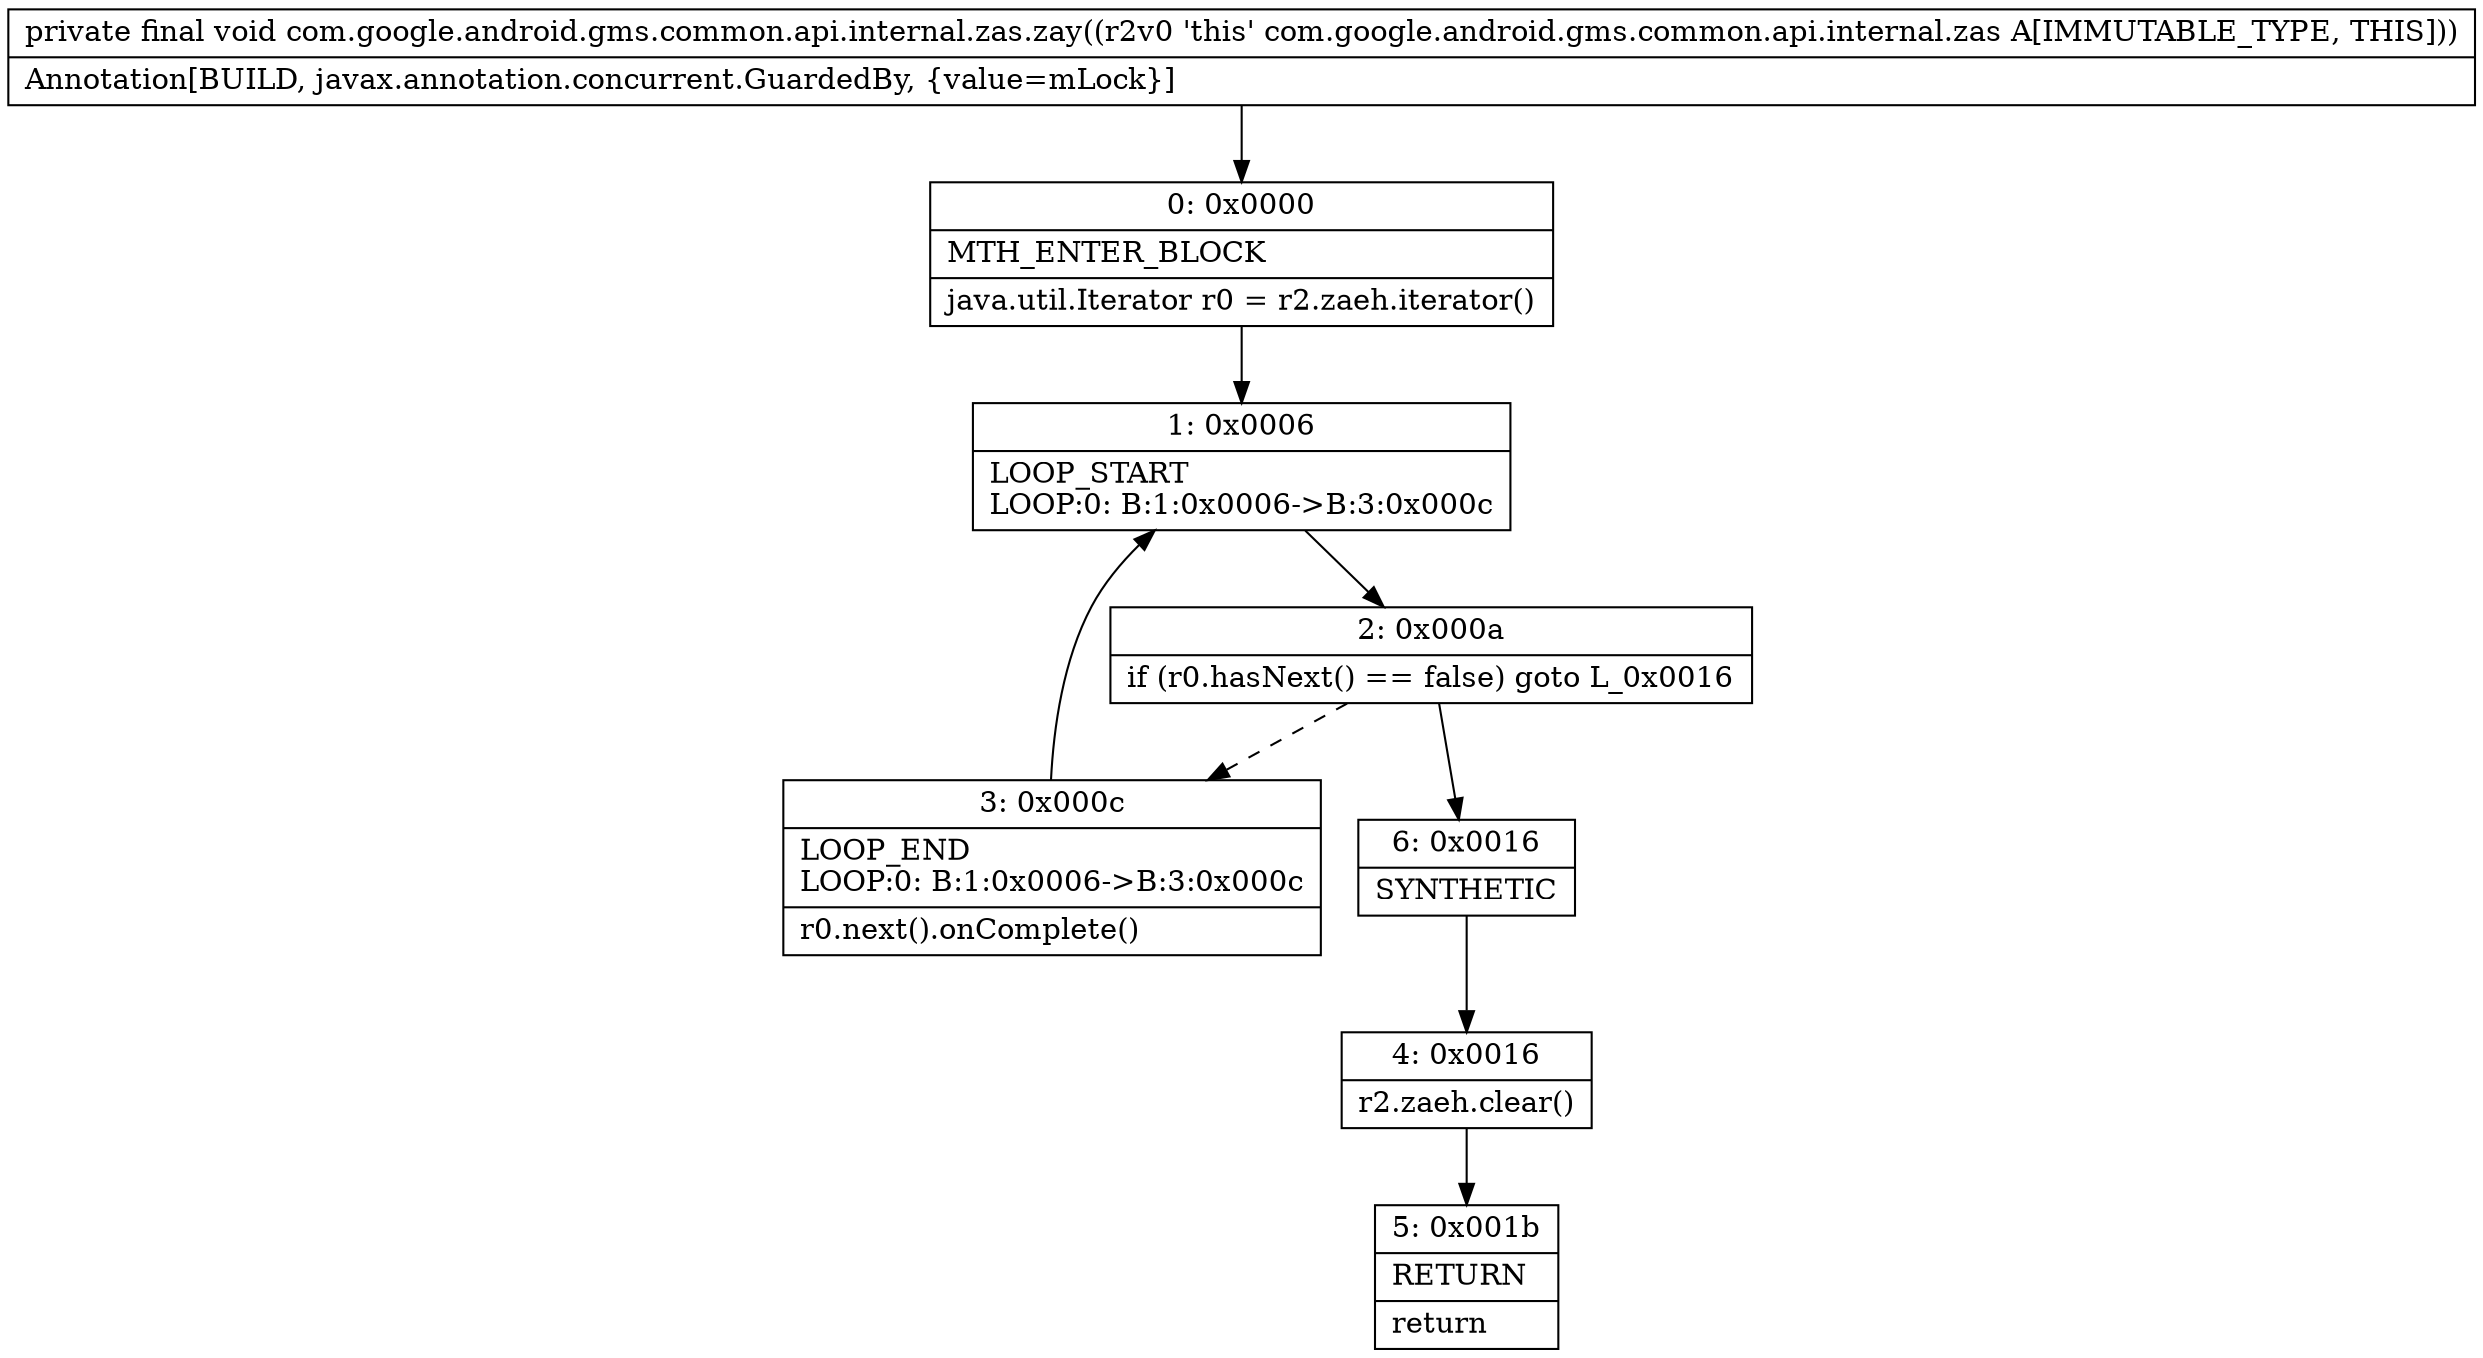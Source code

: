 digraph "CFG forcom.google.android.gms.common.api.internal.zas.zay()V" {
Node_0 [shape=record,label="{0\:\ 0x0000|MTH_ENTER_BLOCK\l|java.util.Iterator r0 = r2.zaeh.iterator()\l}"];
Node_1 [shape=record,label="{1\:\ 0x0006|LOOP_START\lLOOP:0: B:1:0x0006\-\>B:3:0x000c\l}"];
Node_2 [shape=record,label="{2\:\ 0x000a|if (r0.hasNext() == false) goto L_0x0016\l}"];
Node_3 [shape=record,label="{3\:\ 0x000c|LOOP_END\lLOOP:0: B:1:0x0006\-\>B:3:0x000c\l|r0.next().onComplete()\l}"];
Node_4 [shape=record,label="{4\:\ 0x0016|r2.zaeh.clear()\l}"];
Node_5 [shape=record,label="{5\:\ 0x001b|RETURN\l|return\l}"];
Node_6 [shape=record,label="{6\:\ 0x0016|SYNTHETIC\l}"];
MethodNode[shape=record,label="{private final void com.google.android.gms.common.api.internal.zas.zay((r2v0 'this' com.google.android.gms.common.api.internal.zas A[IMMUTABLE_TYPE, THIS]))  | Annotation[BUILD, javax.annotation.concurrent.GuardedBy, \{value=mLock\}]\l}"];
MethodNode -> Node_0;
Node_0 -> Node_1;
Node_1 -> Node_2;
Node_2 -> Node_3[style=dashed];
Node_2 -> Node_6;
Node_3 -> Node_1;
Node_4 -> Node_5;
Node_6 -> Node_4;
}

